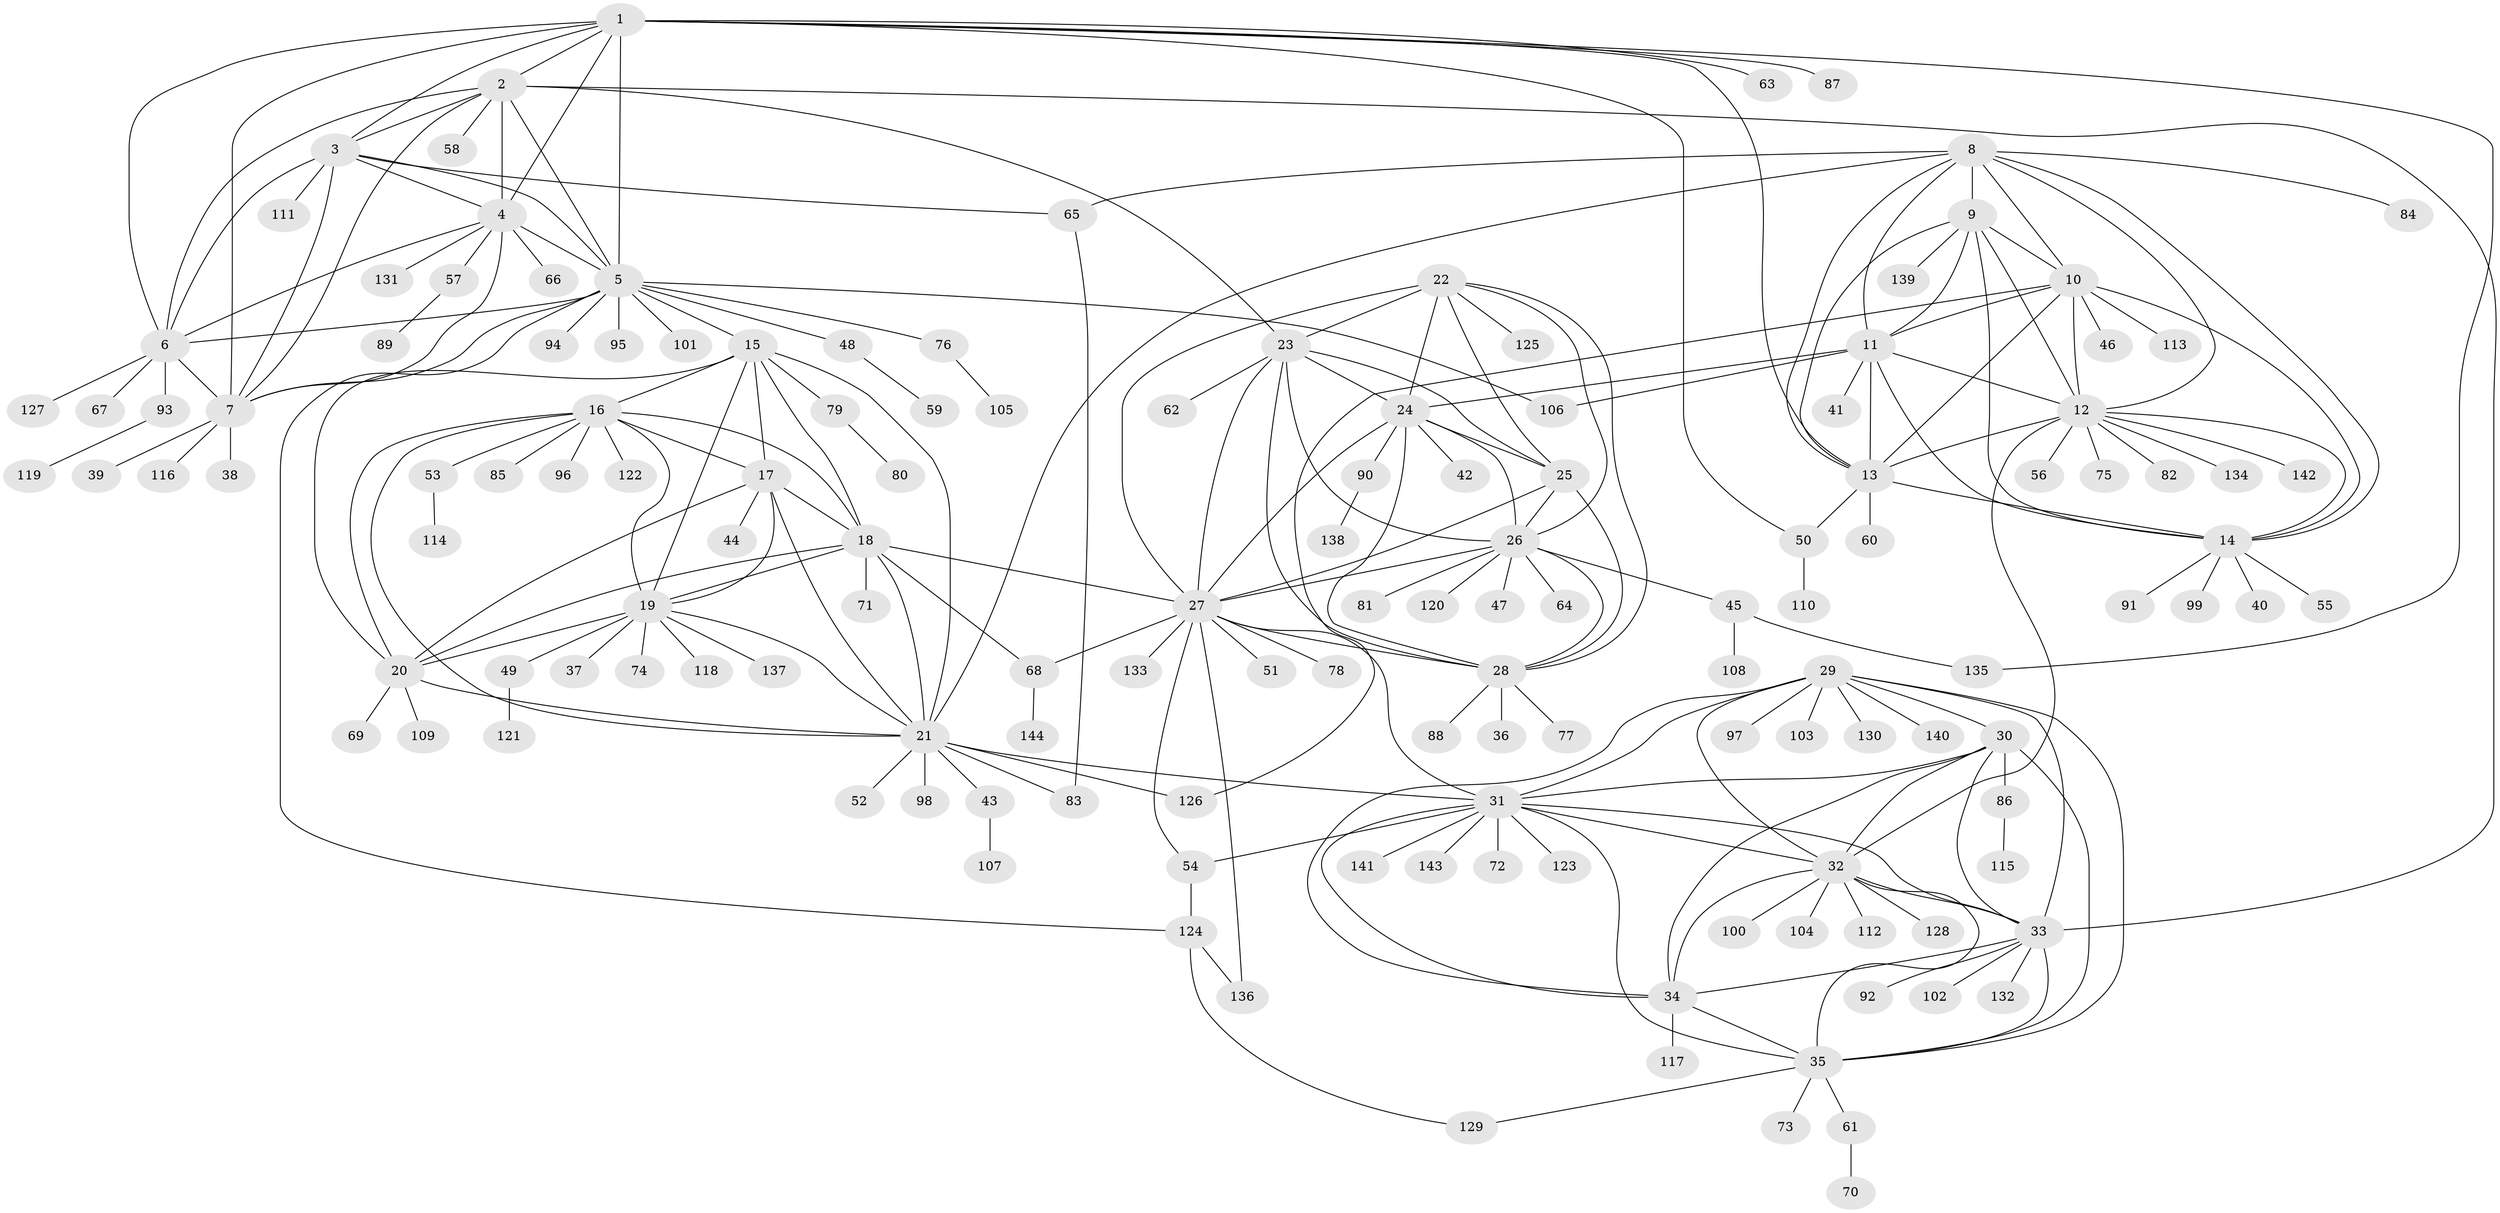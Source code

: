 // coarse degree distribution, {10: 0.02586206896551724, 13: 0.017241379310344827, 14: 0.017241379310344827, 9: 0.034482758620689655, 8: 0.02586206896551724, 6: 0.017241379310344827, 7: 0.04310344827586207, 22: 0.008620689655172414, 4: 0.017241379310344827, 5: 0.008620689655172414, 1: 0.6637931034482759, 2: 0.09482758620689655, 3: 0.02586206896551724}
// Generated by graph-tools (version 1.1) at 2025/42/03/06/25 10:42:10]
// undirected, 144 vertices, 235 edges
graph export_dot {
graph [start="1"]
  node [color=gray90,style=filled];
  1;
  2;
  3;
  4;
  5;
  6;
  7;
  8;
  9;
  10;
  11;
  12;
  13;
  14;
  15;
  16;
  17;
  18;
  19;
  20;
  21;
  22;
  23;
  24;
  25;
  26;
  27;
  28;
  29;
  30;
  31;
  32;
  33;
  34;
  35;
  36;
  37;
  38;
  39;
  40;
  41;
  42;
  43;
  44;
  45;
  46;
  47;
  48;
  49;
  50;
  51;
  52;
  53;
  54;
  55;
  56;
  57;
  58;
  59;
  60;
  61;
  62;
  63;
  64;
  65;
  66;
  67;
  68;
  69;
  70;
  71;
  72;
  73;
  74;
  75;
  76;
  77;
  78;
  79;
  80;
  81;
  82;
  83;
  84;
  85;
  86;
  87;
  88;
  89;
  90;
  91;
  92;
  93;
  94;
  95;
  96;
  97;
  98;
  99;
  100;
  101;
  102;
  103;
  104;
  105;
  106;
  107;
  108;
  109;
  110;
  111;
  112;
  113;
  114;
  115;
  116;
  117;
  118;
  119;
  120;
  121;
  122;
  123;
  124;
  125;
  126;
  127;
  128;
  129;
  130;
  131;
  132;
  133;
  134;
  135;
  136;
  137;
  138;
  139;
  140;
  141;
  142;
  143;
  144;
  1 -- 2;
  1 -- 3;
  1 -- 4;
  1 -- 5;
  1 -- 6;
  1 -- 7;
  1 -- 13;
  1 -- 50;
  1 -- 63;
  1 -- 87;
  1 -- 135;
  2 -- 3;
  2 -- 4;
  2 -- 5;
  2 -- 6;
  2 -- 7;
  2 -- 23;
  2 -- 33;
  2 -- 58;
  3 -- 4;
  3 -- 5;
  3 -- 6;
  3 -- 7;
  3 -- 65;
  3 -- 111;
  4 -- 5;
  4 -- 6;
  4 -- 7;
  4 -- 57;
  4 -- 66;
  4 -- 131;
  5 -- 6;
  5 -- 7;
  5 -- 15;
  5 -- 48;
  5 -- 76;
  5 -- 94;
  5 -- 95;
  5 -- 101;
  5 -- 106;
  5 -- 124;
  6 -- 7;
  6 -- 67;
  6 -- 93;
  6 -- 127;
  7 -- 38;
  7 -- 39;
  7 -- 116;
  8 -- 9;
  8 -- 10;
  8 -- 11;
  8 -- 12;
  8 -- 13;
  8 -- 14;
  8 -- 21;
  8 -- 65;
  8 -- 84;
  9 -- 10;
  9 -- 11;
  9 -- 12;
  9 -- 13;
  9 -- 14;
  9 -- 139;
  10 -- 11;
  10 -- 12;
  10 -- 13;
  10 -- 14;
  10 -- 46;
  10 -- 113;
  10 -- 126;
  11 -- 12;
  11 -- 13;
  11 -- 14;
  11 -- 24;
  11 -- 41;
  11 -- 106;
  12 -- 13;
  12 -- 14;
  12 -- 32;
  12 -- 56;
  12 -- 75;
  12 -- 82;
  12 -- 134;
  12 -- 142;
  13 -- 14;
  13 -- 50;
  13 -- 60;
  14 -- 40;
  14 -- 55;
  14 -- 91;
  14 -- 99;
  15 -- 16;
  15 -- 17;
  15 -- 18;
  15 -- 19;
  15 -- 20;
  15 -- 21;
  15 -- 79;
  16 -- 17;
  16 -- 18;
  16 -- 19;
  16 -- 20;
  16 -- 21;
  16 -- 53;
  16 -- 85;
  16 -- 96;
  16 -- 122;
  17 -- 18;
  17 -- 19;
  17 -- 20;
  17 -- 21;
  17 -- 44;
  18 -- 19;
  18 -- 20;
  18 -- 21;
  18 -- 27;
  18 -- 68;
  18 -- 71;
  19 -- 20;
  19 -- 21;
  19 -- 37;
  19 -- 49;
  19 -- 74;
  19 -- 118;
  19 -- 137;
  20 -- 21;
  20 -- 69;
  20 -- 109;
  21 -- 31;
  21 -- 43;
  21 -- 52;
  21 -- 83;
  21 -- 98;
  21 -- 126;
  22 -- 23;
  22 -- 24;
  22 -- 25;
  22 -- 26;
  22 -- 27;
  22 -- 28;
  22 -- 125;
  23 -- 24;
  23 -- 25;
  23 -- 26;
  23 -- 27;
  23 -- 28;
  23 -- 62;
  24 -- 25;
  24 -- 26;
  24 -- 27;
  24 -- 28;
  24 -- 42;
  24 -- 90;
  25 -- 26;
  25 -- 27;
  25 -- 28;
  26 -- 27;
  26 -- 28;
  26 -- 45;
  26 -- 47;
  26 -- 64;
  26 -- 81;
  26 -- 120;
  27 -- 28;
  27 -- 31;
  27 -- 51;
  27 -- 54;
  27 -- 68;
  27 -- 78;
  27 -- 133;
  27 -- 136;
  28 -- 36;
  28 -- 77;
  28 -- 88;
  29 -- 30;
  29 -- 31;
  29 -- 32;
  29 -- 33;
  29 -- 34;
  29 -- 35;
  29 -- 97;
  29 -- 103;
  29 -- 130;
  29 -- 140;
  30 -- 31;
  30 -- 32;
  30 -- 33;
  30 -- 34;
  30 -- 35;
  30 -- 86;
  31 -- 32;
  31 -- 33;
  31 -- 34;
  31 -- 35;
  31 -- 54;
  31 -- 72;
  31 -- 123;
  31 -- 141;
  31 -- 143;
  32 -- 33;
  32 -- 34;
  32 -- 35;
  32 -- 100;
  32 -- 104;
  32 -- 112;
  32 -- 128;
  33 -- 34;
  33 -- 35;
  33 -- 92;
  33 -- 102;
  33 -- 132;
  34 -- 35;
  34 -- 117;
  35 -- 61;
  35 -- 73;
  35 -- 129;
  43 -- 107;
  45 -- 108;
  45 -- 135;
  48 -- 59;
  49 -- 121;
  50 -- 110;
  53 -- 114;
  54 -- 124;
  57 -- 89;
  61 -- 70;
  65 -- 83;
  68 -- 144;
  76 -- 105;
  79 -- 80;
  86 -- 115;
  90 -- 138;
  93 -- 119;
  124 -- 129;
  124 -- 136;
}
